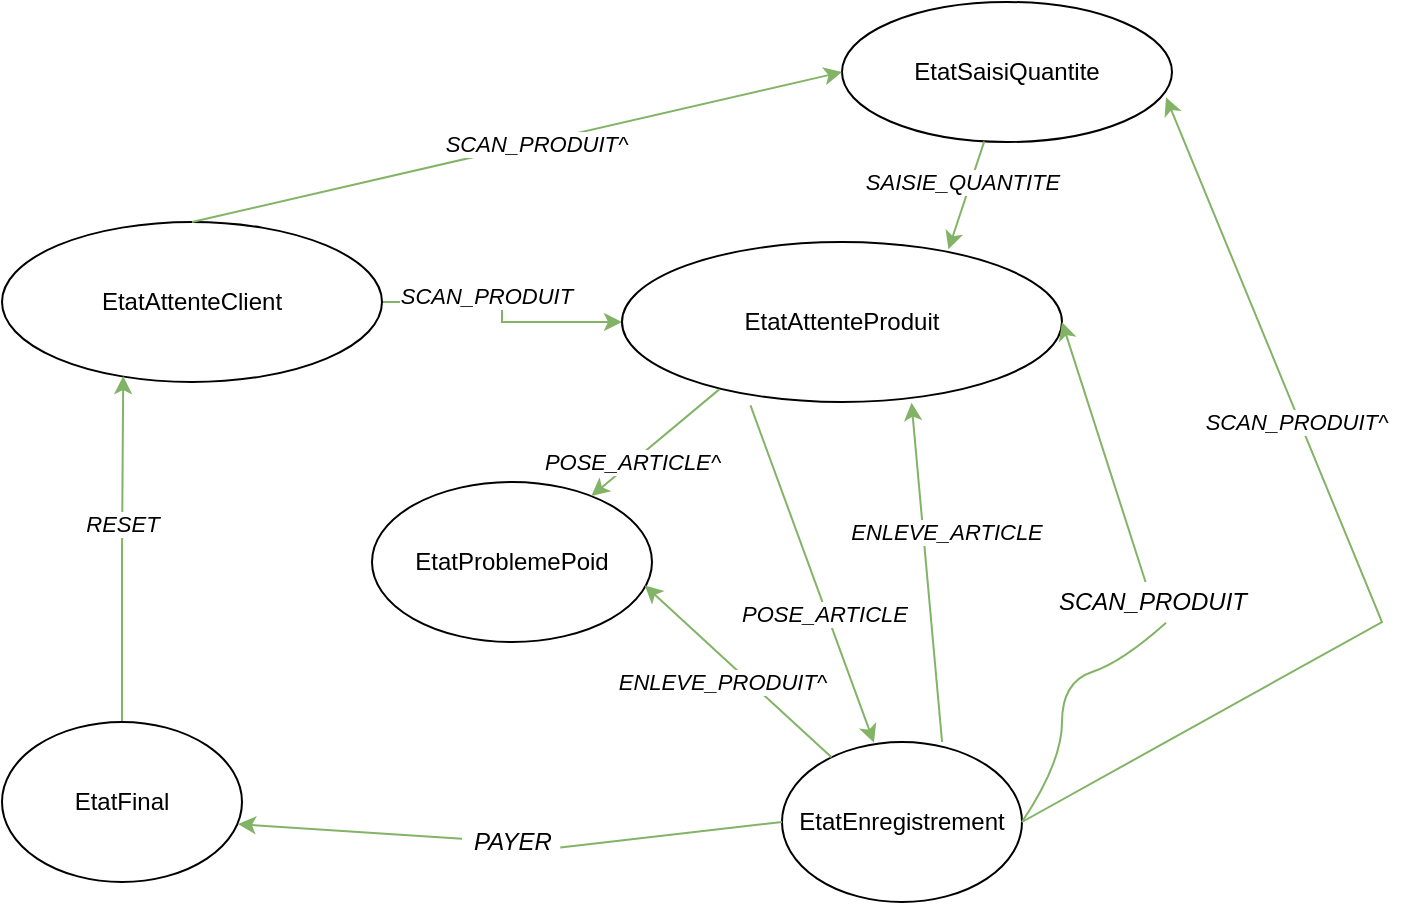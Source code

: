 <mxfile version="21.0.8" type="github">
  <diagram id="autghe06MED7xF48abRV" name="Page-1">
    <mxGraphModel dx="794" dy="1646" grid="1" gridSize="10" guides="1" tooltips="1" connect="1" arrows="1" fold="1" page="1" pageScale="1" pageWidth="827" pageHeight="1169" math="0" shadow="0">
      <root>
        <mxCell id="0" />
        <mxCell id="1" parent="0" />
        <mxCell id="SwxSvwiUy3ZBpfJo5GRu-11" style="edgeStyle=orthogonalEdgeStyle;rounded=0;orthogonalLoop=1;jettySize=auto;html=1;exitX=1;exitY=0.5;exitDx=0;exitDy=0;fillColor=#d5e8d4;strokeColor=#82b366;" parent="1" source="SwxSvwiUy3ZBpfJo5GRu-1" target="SwxSvwiUy3ZBpfJo5GRu-2" edge="1">
          <mxGeometry relative="1" as="geometry" />
        </mxCell>
        <mxCell id="DBfH7FKL9_jUQKkKiDcR-1" value="&lt;i&gt;SCAN_PRODUIT&lt;/i&gt;" style="edgeLabel;html=1;align=center;verticalAlign=middle;resizable=0;points=[];" vertex="1" connectable="0" parent="SwxSvwiUy3ZBpfJo5GRu-11">
          <mxGeometry x="-0.204" y="3" relative="1" as="geometry">
            <mxPoint as="offset" />
          </mxGeometry>
        </mxCell>
        <mxCell id="SwxSvwiUy3ZBpfJo5GRu-1" value="EtatAttenteClient" style="ellipse;whiteSpace=wrap;html=1;" parent="1" vertex="1">
          <mxGeometry x="80" y="100" width="190" height="80" as="geometry" />
        </mxCell>
        <mxCell id="SwxSvwiUy3ZBpfJo5GRu-2" value="EtatAttenteProduit" style="ellipse;whiteSpace=wrap;html=1;" parent="1" vertex="1">
          <mxGeometry x="390" y="110" width="220" height="80" as="geometry" />
        </mxCell>
        <mxCell id="SwxSvwiUy3ZBpfJo5GRu-3" value="EtatEnregistrement" style="ellipse;whiteSpace=wrap;html=1;" parent="1" vertex="1">
          <mxGeometry x="470" y="360" width="120" height="80" as="geometry" />
        </mxCell>
        <mxCell id="SwxSvwiUy3ZBpfJo5GRu-24" style="edgeStyle=orthogonalEdgeStyle;rounded=0;orthogonalLoop=1;jettySize=auto;html=1;exitX=0.5;exitY=0;exitDx=0;exitDy=0;entryX=0.319;entryY=0.963;entryDx=0;entryDy=0;entryPerimeter=0;fillColor=#d5e8d4;strokeColor=#82b366;" parent="1" source="SwxSvwiUy3ZBpfJo5GRu-4" target="SwxSvwiUy3ZBpfJo5GRu-1" edge="1">
          <mxGeometry relative="1" as="geometry" />
        </mxCell>
        <mxCell id="SwxSvwiUy3ZBpfJo5GRu-25" value="&lt;i&gt;RESET&lt;/i&gt;" style="edgeLabel;html=1;align=center;verticalAlign=middle;resizable=0;points=[];" parent="SwxSvwiUy3ZBpfJo5GRu-24" vertex="1" connectable="0">
          <mxGeometry x="0.148" y="1" relative="1" as="geometry">
            <mxPoint as="offset" />
          </mxGeometry>
        </mxCell>
        <mxCell id="SwxSvwiUy3ZBpfJo5GRu-4" value="EtatFinal" style="ellipse;whiteSpace=wrap;html=1;" parent="1" vertex="1">
          <mxGeometry x="80" y="350" width="120" height="80" as="geometry" />
        </mxCell>
        <mxCell id="SwxSvwiUy3ZBpfJo5GRu-5" value="EtatProblemePoid" style="ellipse;whiteSpace=wrap;html=1;" parent="1" vertex="1">
          <mxGeometry x="265" y="230" width="140" height="80" as="geometry" />
        </mxCell>
        <mxCell id="SwxSvwiUy3ZBpfJo5GRu-8" value="" style="curved=1;endArrow=classic;html=1;rounded=0;entryX=1;entryY=0.5;entryDx=0;entryDy=0;startArrow=none;fillColor=#d5e8d4;strokeColor=#82b366;" parent="1" source="SwxSvwiUy3ZBpfJo5GRu-9" target="SwxSvwiUy3ZBpfJo5GRu-2" edge="1">
          <mxGeometry width="50" height="50" relative="1" as="geometry">
            <mxPoint x="590" y="400" as="sourcePoint" />
            <mxPoint x="640" y="350" as="targetPoint" />
            <Array as="points" />
          </mxGeometry>
        </mxCell>
        <mxCell id="SwxSvwiUy3ZBpfJo5GRu-10" value="" style="endArrow=classic;html=1;rounded=0;entryX=0.983;entryY=0.638;entryDx=0;entryDy=0;entryPerimeter=0;startArrow=none;fillColor=#d5e8d4;strokeColor=#82b366;" parent="1" source="SwxSvwiUy3ZBpfJo5GRu-12" target="SwxSvwiUy3ZBpfJo5GRu-4" edge="1">
          <mxGeometry width="50" height="50" relative="1" as="geometry">
            <mxPoint x="470" y="400" as="sourcePoint" />
            <mxPoint x="520" y="350" as="targetPoint" />
          </mxGeometry>
        </mxCell>
        <mxCell id="SwxSvwiUy3ZBpfJo5GRu-12" value="&lt;i&gt;PAYER&lt;/i&gt;" style="text;html=1;align=center;verticalAlign=middle;resizable=0;points=[];autosize=1;strokeColor=none;fillColor=none;" parent="1" vertex="1">
          <mxGeometry x="310" y="400" width="50" height="20" as="geometry" />
        </mxCell>
        <mxCell id="SwxSvwiUy3ZBpfJo5GRu-13" value="" style="endArrow=none;html=1;rounded=0;entryX=0.983;entryY=0.638;entryDx=0;entryDy=0;entryPerimeter=0;fillColor=#d5e8d4;strokeColor=#82b366;" parent="1" target="SwxSvwiUy3ZBpfJo5GRu-12" edge="1">
          <mxGeometry width="50" height="50" relative="1" as="geometry">
            <mxPoint x="470" y="400" as="sourcePoint" />
            <mxPoint x="197.96" y="401.04" as="targetPoint" />
          </mxGeometry>
        </mxCell>
        <mxCell id="SwxSvwiUy3ZBpfJo5GRu-9" value="&lt;span&gt;SCAN_PRODUIT&lt;/span&gt;" style="text;html=1;align=center;verticalAlign=middle;resizable=0;points=[];autosize=1;strokeColor=none;fillColor=none;fontStyle=2" parent="1" vertex="1">
          <mxGeometry x="600" y="280" width="110" height="20" as="geometry" />
        </mxCell>
        <mxCell id="SwxSvwiUy3ZBpfJo5GRu-14" value="" style="curved=1;endArrow=none;html=1;rounded=0;entryX=0.564;entryY=1.017;entryDx=0;entryDy=0;entryPerimeter=0;fillColor=#d5e8d4;strokeColor=#82b366;" parent="1" target="SwxSvwiUy3ZBpfJo5GRu-9" edge="1">
          <mxGeometry width="50" height="50" relative="1" as="geometry">
            <mxPoint x="590" y="400" as="sourcePoint" />
            <mxPoint x="610" y="200" as="targetPoint" />
            <Array as="points">
              <mxPoint x="610" y="370" />
              <mxPoint x="610" y="330" />
              <mxPoint x="640" y="320" />
            </Array>
          </mxGeometry>
        </mxCell>
        <mxCell id="SwxSvwiUy3ZBpfJo5GRu-15" value="" style="endArrow=classic;html=1;rounded=0;exitX=0.221;exitY=0.921;exitDx=0;exitDy=0;exitPerimeter=0;fillColor=#d5e8d4;strokeColor=#82b366;" parent="1" source="SwxSvwiUy3ZBpfJo5GRu-2" target="SwxSvwiUy3ZBpfJo5GRu-5" edge="1">
          <mxGeometry width="50" height="50" relative="1" as="geometry">
            <mxPoint x="380" y="270" as="sourcePoint" />
            <mxPoint x="430" y="220" as="targetPoint" />
          </mxGeometry>
        </mxCell>
        <mxCell id="SwxSvwiUy3ZBpfJo5GRu-21" value="POSE_ARTICLE^" style="edgeLabel;html=1;align=center;verticalAlign=middle;resizable=0;points=[];fontStyle=2" parent="SwxSvwiUy3ZBpfJo5GRu-15" vertex="1" connectable="0">
          <mxGeometry x="0.356" relative="1" as="geometry">
            <mxPoint as="offset" />
          </mxGeometry>
        </mxCell>
        <mxCell id="SwxSvwiUy3ZBpfJo5GRu-16" value="" style="endArrow=classic;html=1;rounded=0;exitX=0.292;exitY=1.021;exitDx=0;exitDy=0;exitPerimeter=0;entryX=0.383;entryY=0.004;entryDx=0;entryDy=0;entryPerimeter=0;fillColor=#d5e8d4;strokeColor=#82b366;" parent="1" source="SwxSvwiUy3ZBpfJo5GRu-2" target="SwxSvwiUy3ZBpfJo5GRu-3" edge="1">
          <mxGeometry width="50" height="50" relative="1" as="geometry">
            <mxPoint x="380" y="270" as="sourcePoint" />
            <mxPoint x="430" y="220" as="targetPoint" />
            <Array as="points" />
          </mxGeometry>
        </mxCell>
        <mxCell id="SwxSvwiUy3ZBpfJo5GRu-20" value="POSE_ARTICLE" style="edgeLabel;html=1;align=center;verticalAlign=middle;resizable=0;points=[];fontStyle=2" parent="SwxSvwiUy3ZBpfJo5GRu-16" vertex="1" connectable="0">
          <mxGeometry x="0.231" y="-2" relative="1" as="geometry">
            <mxPoint as="offset" />
          </mxGeometry>
        </mxCell>
        <mxCell id="SwxSvwiUy3ZBpfJo5GRu-17" value="" style="endArrow=classic;html=1;rounded=0;entryX=0.974;entryY=0.646;entryDx=0;entryDy=0;entryPerimeter=0;fillColor=#d5e8d4;strokeColor=#82b366;" parent="1" source="SwxSvwiUy3ZBpfJo5GRu-3" target="SwxSvwiUy3ZBpfJo5GRu-5" edge="1">
          <mxGeometry width="50" height="50" relative="1" as="geometry">
            <mxPoint x="380" y="270" as="sourcePoint" />
            <mxPoint x="430" y="220" as="targetPoint" />
          </mxGeometry>
        </mxCell>
        <mxCell id="SwxSvwiUy3ZBpfJo5GRu-22" value="ENLEVE_PRODUIT^" style="edgeLabel;html=1;align=center;verticalAlign=middle;resizable=0;points=[];fontStyle=2" parent="SwxSvwiUy3ZBpfJo5GRu-17" vertex="1" connectable="0">
          <mxGeometry x="0.282" y="3" relative="1" as="geometry">
            <mxPoint x="7" y="15" as="offset" />
          </mxGeometry>
        </mxCell>
        <mxCell id="SwxSvwiUy3ZBpfJo5GRu-18" value="" style="endArrow=classic;html=1;rounded=0;entryX=0.658;entryY=1.004;entryDx=0;entryDy=0;exitX=0.667;exitY=0;exitDx=0;exitDy=0;exitPerimeter=0;entryPerimeter=0;fillColor=#d5e8d4;strokeColor=#82b366;" parent="1" source="SwxSvwiUy3ZBpfJo5GRu-3" target="SwxSvwiUy3ZBpfJo5GRu-2" edge="1">
          <mxGeometry width="50" height="50" relative="1" as="geometry">
            <mxPoint x="380" y="270" as="sourcePoint" />
            <mxPoint x="430" y="220" as="targetPoint" />
          </mxGeometry>
        </mxCell>
        <mxCell id="SwxSvwiUy3ZBpfJo5GRu-19" value="ENLEVE_ARTICLE" style="edgeLabel;html=1;align=center;verticalAlign=middle;resizable=0;points=[];fontStyle=2" parent="SwxSvwiUy3ZBpfJo5GRu-18" vertex="1" connectable="0">
          <mxGeometry x="0.243" y="4" relative="1" as="geometry">
            <mxPoint x="15" as="offset" />
          </mxGeometry>
        </mxCell>
        <mxCell id="DBfH7FKL9_jUQKkKiDcR-2" value="EtatSaisiQuantite" style="ellipse;whiteSpace=wrap;html=1;" vertex="1" parent="1">
          <mxGeometry x="500" y="-10" width="165" height="70" as="geometry" />
        </mxCell>
        <mxCell id="DBfH7FKL9_jUQKkKiDcR-3" value="" style="endArrow=classic;html=1;rounded=0;entryX=0;entryY=0.5;entryDx=0;entryDy=0;exitX=0.5;exitY=0;exitDx=0;exitDy=0;fillColor=#d5e8d4;strokeColor=#82b366;" edge="1" parent="1" source="SwxSvwiUy3ZBpfJo5GRu-1" target="DBfH7FKL9_jUQKkKiDcR-2">
          <mxGeometry width="50" height="50" relative="1" as="geometry">
            <mxPoint x="220" y="110" as="sourcePoint" />
            <mxPoint x="270" y="60" as="targetPoint" />
          </mxGeometry>
        </mxCell>
        <mxCell id="DBfH7FKL9_jUQKkKiDcR-8" value="&lt;i&gt;SCAN_PRODUIT^&lt;br&gt;&lt;/i&gt;" style="edgeLabel;html=1;align=center;verticalAlign=middle;resizable=0;points=[];" vertex="1" connectable="0" parent="DBfH7FKL9_jUQKkKiDcR-3">
          <mxGeometry x="0.055" relative="1" as="geometry">
            <mxPoint as="offset" />
          </mxGeometry>
        </mxCell>
        <mxCell id="DBfH7FKL9_jUQKkKiDcR-9" value="" style="endArrow=classic;html=1;rounded=0;entryX=0.982;entryY=0.681;entryDx=0;entryDy=0;entryPerimeter=0;exitX=1;exitY=0.5;exitDx=0;exitDy=0;fillColor=#d5e8d4;strokeColor=#82b366;" edge="1" parent="1" source="SwxSvwiUy3ZBpfJo5GRu-3" target="DBfH7FKL9_jUQKkKiDcR-2">
          <mxGeometry width="50" height="50" relative="1" as="geometry">
            <mxPoint x="380" y="280" as="sourcePoint" />
            <mxPoint x="430" y="230" as="targetPoint" />
            <Array as="points">
              <mxPoint x="770" y="300" />
            </Array>
          </mxGeometry>
        </mxCell>
        <mxCell id="DBfH7FKL9_jUQKkKiDcR-10" value="&lt;i&gt;SCAN_PRODUIT^&lt;br&gt;&lt;/i&gt;" style="edgeLabel;html=1;align=center;verticalAlign=middle;resizable=0;points=[];" vertex="1" connectable="0" parent="DBfH7FKL9_jUQKkKiDcR-9">
          <mxGeometry x="0.286" y="2" relative="1" as="geometry">
            <mxPoint as="offset" />
          </mxGeometry>
        </mxCell>
        <mxCell id="DBfH7FKL9_jUQKkKiDcR-11" value="" style="endArrow=classic;html=1;rounded=0;entryX=0.742;entryY=0.046;entryDx=0;entryDy=0;entryPerimeter=0;fillColor=#d5e8d4;strokeColor=#82b366;" edge="1" parent="1" source="DBfH7FKL9_jUQKkKiDcR-2" target="SwxSvwiUy3ZBpfJo5GRu-2">
          <mxGeometry width="50" height="50" relative="1" as="geometry">
            <mxPoint x="380" y="280" as="sourcePoint" />
            <mxPoint x="430" y="230" as="targetPoint" />
          </mxGeometry>
        </mxCell>
        <mxCell id="DBfH7FKL9_jUQKkKiDcR-12" value="&lt;i&gt;SAISIE_QUANTITE&lt;/i&gt;" style="edgeLabel;html=1;align=center;verticalAlign=middle;resizable=0;points=[];" vertex="1" connectable="0" parent="DBfH7FKL9_jUQKkKiDcR-11">
          <mxGeometry x="-0.417" y="1" relative="1" as="geometry">
            <mxPoint x="-7" y="4" as="offset" />
          </mxGeometry>
        </mxCell>
      </root>
    </mxGraphModel>
  </diagram>
</mxfile>
